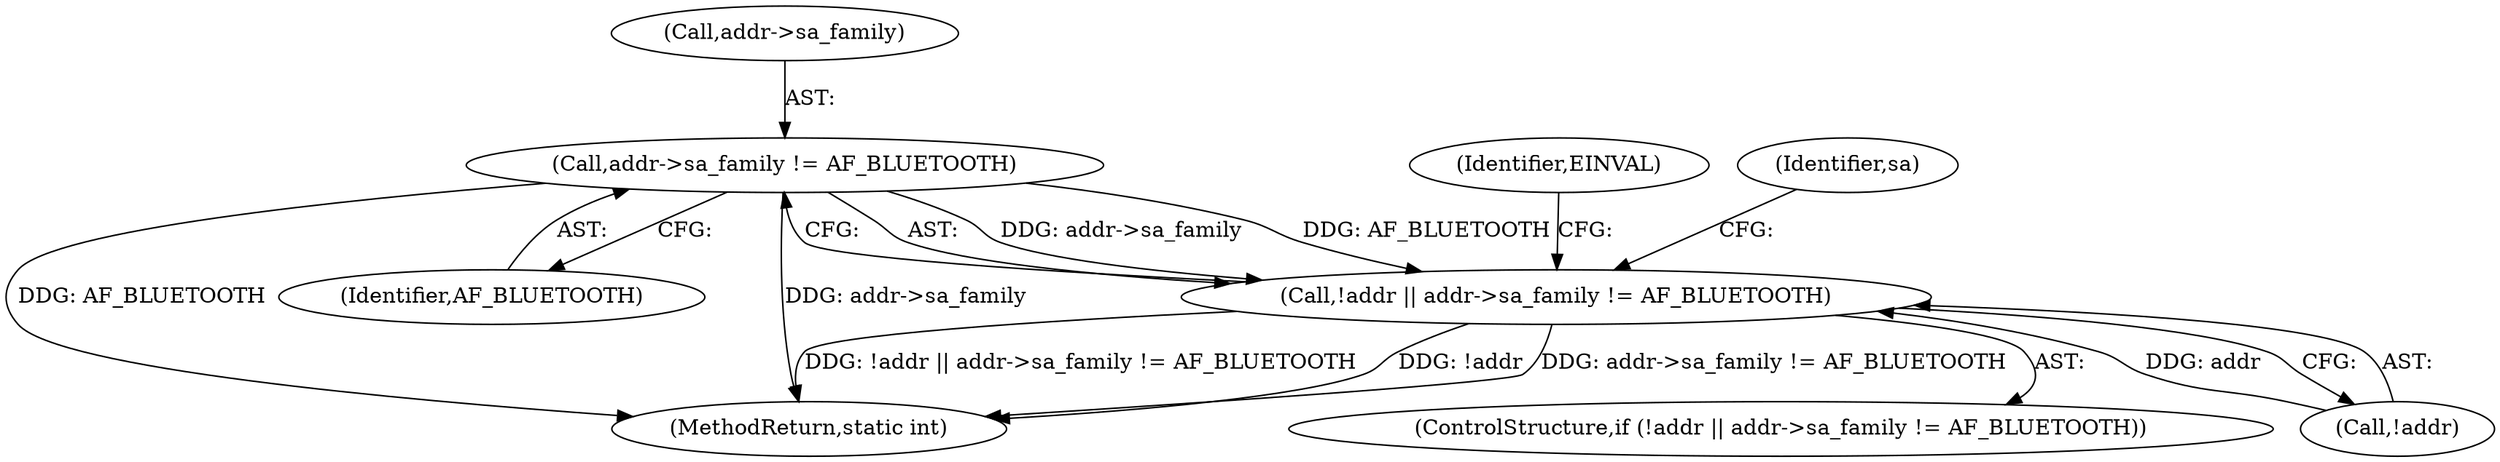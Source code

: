 digraph "0_linux_951b6a0717db97ce420547222647bcc40bf1eacd@pointer" {
"1000122" [label="(Call,addr->sa_family != AF_BLUETOOTH)"];
"1000119" [label="(Call,!addr || addr->sa_family != AF_BLUETOOTH)"];
"1000123" [label="(Call,addr->sa_family)"];
"1000120" [label="(Call,!addr)"];
"1000132" [label="(Identifier,sa)"];
"1000122" [label="(Call,addr->sa_family != AF_BLUETOOTH)"];
"1000232" [label="(MethodReturn,static int)"];
"1000129" [label="(Identifier,EINVAL)"];
"1000118" [label="(ControlStructure,if (!addr || addr->sa_family != AF_BLUETOOTH))"];
"1000119" [label="(Call,!addr || addr->sa_family != AF_BLUETOOTH)"];
"1000126" [label="(Identifier,AF_BLUETOOTH)"];
"1000122" -> "1000119"  [label="AST: "];
"1000122" -> "1000126"  [label="CFG: "];
"1000123" -> "1000122"  [label="AST: "];
"1000126" -> "1000122"  [label="AST: "];
"1000119" -> "1000122"  [label="CFG: "];
"1000122" -> "1000232"  [label="DDG: AF_BLUETOOTH"];
"1000122" -> "1000232"  [label="DDG: addr->sa_family"];
"1000122" -> "1000119"  [label="DDG: addr->sa_family"];
"1000122" -> "1000119"  [label="DDG: AF_BLUETOOTH"];
"1000119" -> "1000118"  [label="AST: "];
"1000119" -> "1000120"  [label="CFG: "];
"1000120" -> "1000119"  [label="AST: "];
"1000129" -> "1000119"  [label="CFG: "];
"1000132" -> "1000119"  [label="CFG: "];
"1000119" -> "1000232"  [label="DDG: !addr"];
"1000119" -> "1000232"  [label="DDG: addr->sa_family != AF_BLUETOOTH"];
"1000119" -> "1000232"  [label="DDG: !addr || addr->sa_family != AF_BLUETOOTH"];
"1000120" -> "1000119"  [label="DDG: addr"];
}
